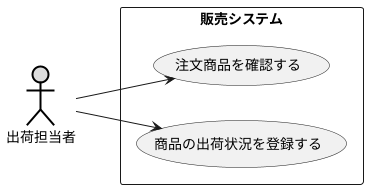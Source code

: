 @startuml 例題3
left to right direction

actor 出荷担当者 as you #DDDDDD;line:black;line.bold;

rectangle 販売システム {
usecase 注文商品を確認する as A
usecase 商品の出荷状況を登録する as B

}


you -->  A 
you --> B 

@enduml
